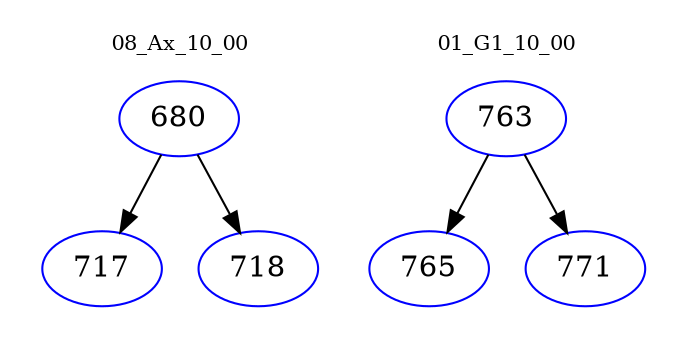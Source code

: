 digraph{
subgraph cluster_0 {
color = white
label = "08_Ax_10_00";
fontsize=10;
T0_680 [label="680", color="blue"]
T0_680 -> T0_717 [color="black"]
T0_717 [label="717", color="blue"]
T0_680 -> T0_718 [color="black"]
T0_718 [label="718", color="blue"]
}
subgraph cluster_1 {
color = white
label = "01_G1_10_00";
fontsize=10;
T1_763 [label="763", color="blue"]
T1_763 -> T1_765 [color="black"]
T1_765 [label="765", color="blue"]
T1_763 -> T1_771 [color="black"]
T1_771 [label="771", color="blue"]
}
}
